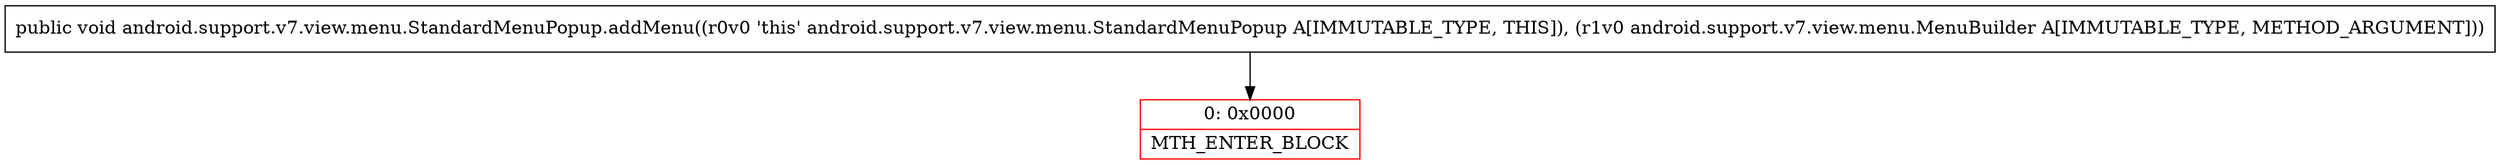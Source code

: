 digraph "CFG forandroid.support.v7.view.menu.StandardMenuPopup.addMenu(Landroid\/support\/v7\/view\/menu\/MenuBuilder;)V" {
subgraph cluster_Region_853589634 {
label = "R(0)";
node [shape=record,color=blue];
}
Node_0 [shape=record,color=red,label="{0\:\ 0x0000|MTH_ENTER_BLOCK\l}"];
MethodNode[shape=record,label="{public void android.support.v7.view.menu.StandardMenuPopup.addMenu((r0v0 'this' android.support.v7.view.menu.StandardMenuPopup A[IMMUTABLE_TYPE, THIS]), (r1v0 android.support.v7.view.menu.MenuBuilder A[IMMUTABLE_TYPE, METHOD_ARGUMENT])) }"];
MethodNode -> Node_0;
}

